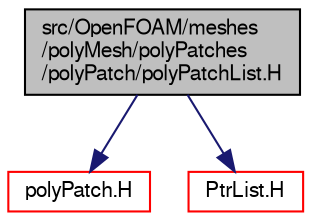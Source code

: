 digraph "src/OpenFOAM/meshes/polyMesh/polyPatches/polyPatch/polyPatchList.H"
{
  bgcolor="transparent";
  edge [fontname="FreeSans",fontsize="10",labelfontname="FreeSans",labelfontsize="10"];
  node [fontname="FreeSans",fontsize="10",shape=record];
  Node0 [label="src/OpenFOAM/meshes\l/polyMesh/polyPatches\l/polyPatch/polyPatchList.H",height=0.2,width=0.4,color="black", fillcolor="grey75", style="filled", fontcolor="black"];
  Node0 -> Node1 [color="midnightblue",fontsize="10",style="solid",fontname="FreeSans"];
  Node1 [label="polyPatch.H",height=0.2,width=0.4,color="red",URL="$a11753.html"];
  Node0 -> Node152 [color="midnightblue",fontsize="10",style="solid",fontname="FreeSans"];
  Node152 [label="PtrList.H",height=0.2,width=0.4,color="red",URL="$a08717.html"];
}
